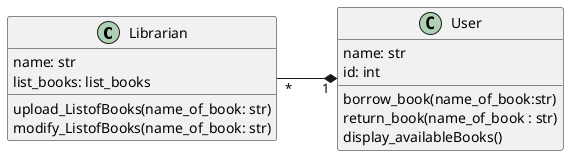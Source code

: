 @startuml
left to right direction

class Librarian{
name: str
list_books: list_books
upload_ListofBooks(name_of_book: str)
modify_ListofBooks(name_of_book: str)
}

class User{
name: str
id: int
borrow_book(name_of_book:str)
return_book(name_of_book : str)
display_availableBooks()
}

Librarian "*" --*  "1" User

@enduml
